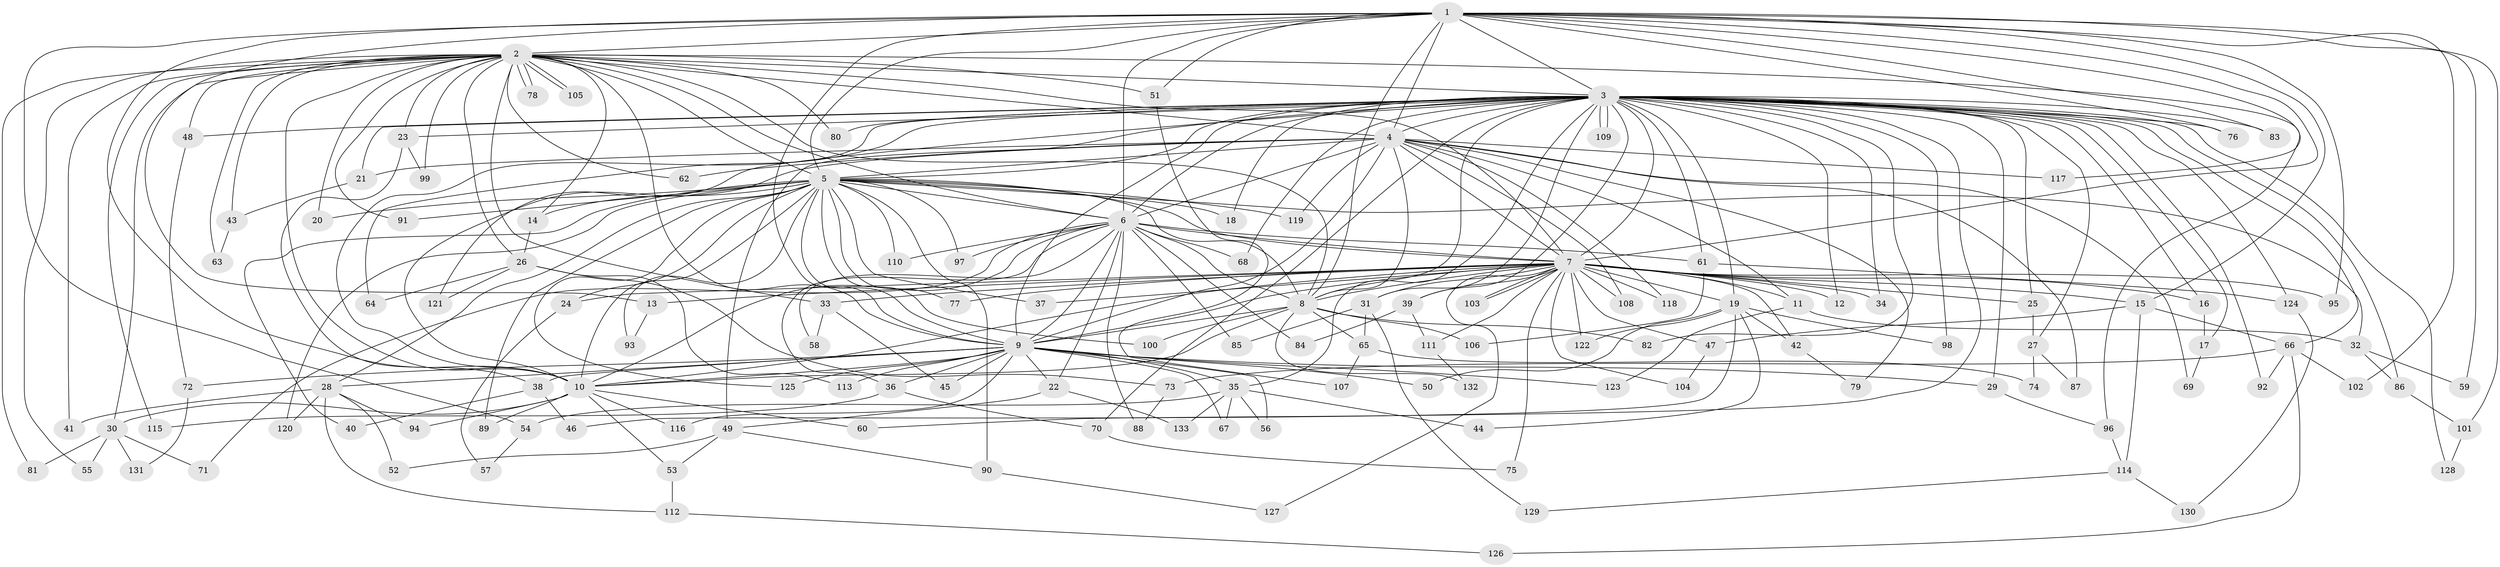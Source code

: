 // Generated by graph-tools (version 1.1) at 2025/14/03/09/25 04:14:11]
// undirected, 133 vertices, 291 edges
graph export_dot {
graph [start="1"]
  node [color=gray90,style=filled];
  1;
  2;
  3;
  4;
  5;
  6;
  7;
  8;
  9;
  10;
  11;
  12;
  13;
  14;
  15;
  16;
  17;
  18;
  19;
  20;
  21;
  22;
  23;
  24;
  25;
  26;
  27;
  28;
  29;
  30;
  31;
  32;
  33;
  34;
  35;
  36;
  37;
  38;
  39;
  40;
  41;
  42;
  43;
  44;
  45;
  46;
  47;
  48;
  49;
  50;
  51;
  52;
  53;
  54;
  55;
  56;
  57;
  58;
  59;
  60;
  61;
  62;
  63;
  64;
  65;
  66;
  67;
  68;
  69;
  70;
  71;
  72;
  73;
  74;
  75;
  76;
  77;
  78;
  79;
  80;
  81;
  82;
  83;
  84;
  85;
  86;
  87;
  88;
  89;
  90;
  91;
  92;
  93;
  94;
  95;
  96;
  97;
  98;
  99;
  100;
  101;
  102;
  103;
  104;
  105;
  106;
  107;
  108;
  109;
  110;
  111;
  112;
  113;
  114;
  115;
  116;
  117;
  118;
  119;
  120;
  121;
  122;
  123;
  124;
  125;
  126;
  127;
  128;
  129;
  130;
  131;
  132;
  133;
  1 -- 2;
  1 -- 3;
  1 -- 4;
  1 -- 5;
  1 -- 6;
  1 -- 7;
  1 -- 8;
  1 -- 9;
  1 -- 10;
  1 -- 13;
  1 -- 15;
  1 -- 51;
  1 -- 54;
  1 -- 59;
  1 -- 76;
  1 -- 83;
  1 -- 95;
  1 -- 101;
  1 -- 102;
  1 -- 117;
  2 -- 3;
  2 -- 4;
  2 -- 5;
  2 -- 6;
  2 -- 7;
  2 -- 8;
  2 -- 9;
  2 -- 10;
  2 -- 14;
  2 -- 20;
  2 -- 23;
  2 -- 26;
  2 -- 30;
  2 -- 33;
  2 -- 41;
  2 -- 43;
  2 -- 48;
  2 -- 51;
  2 -- 55;
  2 -- 62;
  2 -- 63;
  2 -- 78;
  2 -- 78;
  2 -- 80;
  2 -- 81;
  2 -- 91;
  2 -- 96;
  2 -- 99;
  2 -- 105;
  2 -- 105;
  2 -- 115;
  3 -- 4;
  3 -- 5;
  3 -- 6;
  3 -- 7;
  3 -- 8;
  3 -- 9;
  3 -- 10;
  3 -- 12;
  3 -- 16;
  3 -- 17;
  3 -- 18;
  3 -- 19;
  3 -- 21;
  3 -- 23;
  3 -- 25;
  3 -- 27;
  3 -- 29;
  3 -- 31;
  3 -- 34;
  3 -- 35;
  3 -- 39;
  3 -- 48;
  3 -- 49;
  3 -- 60;
  3 -- 61;
  3 -- 64;
  3 -- 66;
  3 -- 68;
  3 -- 70;
  3 -- 76;
  3 -- 80;
  3 -- 82;
  3 -- 83;
  3 -- 86;
  3 -- 92;
  3 -- 98;
  3 -- 109;
  3 -- 109;
  3 -- 121;
  3 -- 124;
  3 -- 128;
  4 -- 5;
  4 -- 6;
  4 -- 7;
  4 -- 8;
  4 -- 9;
  4 -- 10;
  4 -- 11;
  4 -- 21;
  4 -- 62;
  4 -- 69;
  4 -- 79;
  4 -- 87;
  4 -- 108;
  4 -- 117;
  4 -- 118;
  4 -- 119;
  5 -- 6;
  5 -- 7;
  5 -- 8;
  5 -- 9;
  5 -- 10;
  5 -- 14;
  5 -- 18;
  5 -- 20;
  5 -- 24;
  5 -- 28;
  5 -- 32;
  5 -- 37;
  5 -- 40;
  5 -- 77;
  5 -- 89;
  5 -- 90;
  5 -- 91;
  5 -- 93;
  5 -- 97;
  5 -- 100;
  5 -- 110;
  5 -- 119;
  5 -- 120;
  5 -- 125;
  6 -- 7;
  6 -- 8;
  6 -- 9;
  6 -- 10;
  6 -- 22;
  6 -- 36;
  6 -- 58;
  6 -- 61;
  6 -- 68;
  6 -- 71;
  6 -- 84;
  6 -- 85;
  6 -- 88;
  6 -- 97;
  6 -- 110;
  7 -- 8;
  7 -- 9;
  7 -- 10;
  7 -- 11;
  7 -- 12;
  7 -- 13;
  7 -- 15;
  7 -- 16;
  7 -- 19;
  7 -- 24;
  7 -- 25;
  7 -- 31;
  7 -- 33;
  7 -- 34;
  7 -- 37;
  7 -- 39;
  7 -- 42;
  7 -- 47;
  7 -- 75;
  7 -- 77;
  7 -- 95;
  7 -- 103;
  7 -- 103;
  7 -- 104;
  7 -- 108;
  7 -- 111;
  7 -- 118;
  7 -- 122;
  7 -- 127;
  8 -- 9;
  8 -- 10;
  8 -- 65;
  8 -- 82;
  8 -- 100;
  8 -- 106;
  8 -- 132;
  9 -- 10;
  9 -- 22;
  9 -- 28;
  9 -- 29;
  9 -- 35;
  9 -- 36;
  9 -- 38;
  9 -- 45;
  9 -- 50;
  9 -- 56;
  9 -- 67;
  9 -- 72;
  9 -- 113;
  9 -- 116;
  9 -- 123;
  9 -- 125;
  10 -- 30;
  10 -- 53;
  10 -- 60;
  10 -- 89;
  10 -- 94;
  10 -- 116;
  11 -- 32;
  11 -- 123;
  13 -- 93;
  14 -- 26;
  15 -- 47;
  15 -- 66;
  15 -- 114;
  16 -- 17;
  17 -- 69;
  19 -- 42;
  19 -- 44;
  19 -- 46;
  19 -- 50;
  19 -- 98;
  19 -- 122;
  21 -- 43;
  22 -- 49;
  22 -- 133;
  23 -- 38;
  23 -- 99;
  24 -- 57;
  25 -- 27;
  26 -- 64;
  26 -- 73;
  26 -- 113;
  26 -- 121;
  27 -- 74;
  27 -- 87;
  28 -- 41;
  28 -- 52;
  28 -- 94;
  28 -- 112;
  28 -- 120;
  29 -- 96;
  30 -- 55;
  30 -- 71;
  30 -- 81;
  30 -- 131;
  31 -- 65;
  31 -- 85;
  31 -- 129;
  32 -- 59;
  32 -- 86;
  33 -- 45;
  33 -- 58;
  35 -- 44;
  35 -- 54;
  35 -- 56;
  35 -- 67;
  35 -- 133;
  36 -- 70;
  36 -- 115;
  38 -- 40;
  38 -- 46;
  39 -- 84;
  39 -- 111;
  42 -- 79;
  43 -- 63;
  47 -- 104;
  48 -- 72;
  49 -- 52;
  49 -- 53;
  49 -- 90;
  51 -- 107;
  53 -- 112;
  54 -- 57;
  61 -- 106;
  61 -- 124;
  65 -- 74;
  65 -- 107;
  66 -- 73;
  66 -- 92;
  66 -- 102;
  66 -- 126;
  70 -- 75;
  72 -- 131;
  73 -- 88;
  86 -- 101;
  90 -- 127;
  96 -- 114;
  101 -- 128;
  111 -- 132;
  112 -- 126;
  114 -- 129;
  114 -- 130;
  124 -- 130;
}
